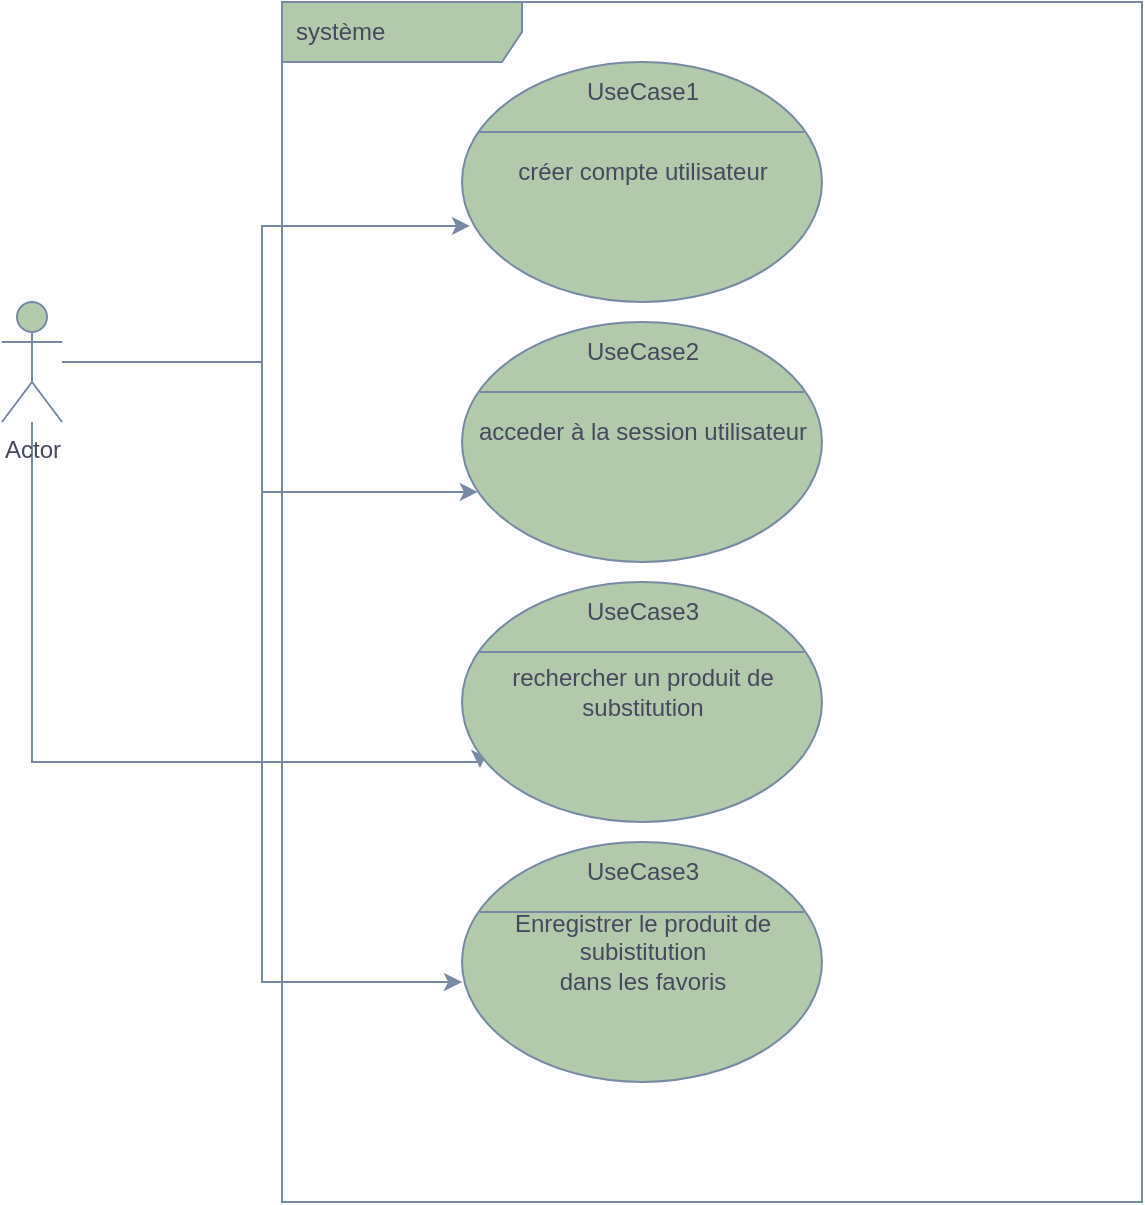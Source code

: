 <mxfile version="14.6.13" type="device"><diagram id="7hr--pV-zfui1qPvl0AS" name="Page-1"><mxGraphModel dx="1086" dy="626" grid="1" gridSize="10" guides="1" tooltips="1" connect="1" arrows="1" fold="1" page="1" pageScale="1" pageWidth="1169" pageHeight="827" math="0" shadow="0"><root><mxCell id="0"/><mxCell id="1" parent="0"/><mxCell id="8h25vgbDLwMS62Tocv56-24" style="edgeStyle=orthogonalEdgeStyle;rounded=0;orthogonalLoop=1;jettySize=auto;html=1;entryX=0.022;entryY=0.683;entryDx=0;entryDy=0;entryPerimeter=0;strokeColor=#788AA3;fontColor=#46495D;" parent="1" source="8h25vgbDLwMS62Tocv56-1" target="8h25vgbDLwMS62Tocv56-3" edge="1"><mxGeometry relative="1" as="geometry"/></mxCell><mxCell id="8h25vgbDLwMS62Tocv56-25" style="edgeStyle=orthogonalEdgeStyle;rounded=0;orthogonalLoop=1;jettySize=auto;html=1;entryX=0.044;entryY=0.708;entryDx=0;entryDy=0;entryPerimeter=0;strokeColor=#788AA3;fontColor=#46495D;" parent="1" source="8h25vgbDLwMS62Tocv56-1" target="8h25vgbDLwMS62Tocv56-8" edge="1"><mxGeometry relative="1" as="geometry"/></mxCell><mxCell id="8h25vgbDLwMS62Tocv56-28" style="edgeStyle=orthogonalEdgeStyle;rounded=0;orthogonalLoop=1;jettySize=auto;html=1;entryX=0.05;entryY=0.775;entryDx=0;entryDy=0;entryPerimeter=0;strokeColor=#788AA3;fontColor=#46495D;" parent="1" source="8h25vgbDLwMS62Tocv56-1" target="8h25vgbDLwMS62Tocv56-13" edge="1"><mxGeometry relative="1" as="geometry"><Array as="points"><mxPoint x="145" y="480"/><mxPoint x="369" y="480"/></Array></mxGeometry></mxCell><mxCell id="8h25vgbDLwMS62Tocv56-29" style="edgeStyle=orthogonalEdgeStyle;rounded=0;orthogonalLoop=1;jettySize=auto;html=1;entryX=0;entryY=1;entryDx=0;entryDy=0;strokeColor=#788AA3;fontColor=#46495D;" parent="1" source="8h25vgbDLwMS62Tocv56-1" target="8h25vgbDLwMS62Tocv56-22" edge="1"><mxGeometry relative="1" as="geometry"><Array as="points"><mxPoint x="260" y="280"/><mxPoint x="260" y="590"/></Array></mxGeometry></mxCell><mxCell id="8h25vgbDLwMS62Tocv56-1" value="Actor" style="shape=umlActor;verticalLabelPosition=bottom;verticalAlign=top;html=1;fillColor=#B2C9AB;strokeColor=#788AA3;fontColor=#46495D;" parent="1" vertex="1"><mxGeometry x="130" y="250" width="30" height="60" as="geometry"/></mxCell><mxCell id="8h25vgbDLwMS62Tocv56-2" value="système" style="shape=umlFrame;whiteSpace=wrap;html=1;width=120;height=30;boundedLbl=1;verticalAlign=middle;align=left;spacingLeft=5;fillColor=#B2C9AB;strokeColor=#788AA3;fontColor=#46495D;" parent="1" vertex="1"><mxGeometry x="270" y="100" width="430" height="600" as="geometry"/></mxCell><mxCell id="8h25vgbDLwMS62Tocv56-3" value="" style="shape=ellipse;container=1;horizontal=1;horizontalStack=0;resizeParent=1;resizeParentMax=0;resizeLast=0;html=1;dashed=0;collapsible=0;fillColor=#B2C9AB;strokeColor=#788AA3;fontColor=#46495D;" parent="1" vertex="1"><mxGeometry x="360" y="130" width="180" height="120" as="geometry"/></mxCell><mxCell id="8h25vgbDLwMS62Tocv56-4" value="UseCase1" style="html=1;strokeColor=none;fillColor=none;align=center;verticalAlign=middle;rotatable=0;fontColor=#46495D;" parent="8h25vgbDLwMS62Tocv56-3" vertex="1"><mxGeometry width="180" height="30" as="geometry"/></mxCell><mxCell id="8h25vgbDLwMS62Tocv56-5" value="" style="line;strokeWidth=1;fillColor=none;rotatable=0;labelPosition=right;points=[];portConstraint=eastwest;dashed=0;resizeWidth=1;strokeColor=#788AA3;fontColor=#46495D;" parent="8h25vgbDLwMS62Tocv56-3" vertex="1"><mxGeometry x="9" y="30" width="162" height="10" as="geometry"/></mxCell><mxCell id="8h25vgbDLwMS62Tocv56-6" value="créer compte utilisateur" style="text;html=1;align=center;verticalAlign=middle;rotatable=0;fontColor=#46495D;" parent="8h25vgbDLwMS62Tocv56-3" vertex="1"><mxGeometry y="40" width="180" height="30" as="geometry"/></mxCell><mxCell id="8h25vgbDLwMS62Tocv56-8" value="" style="shape=ellipse;container=1;horizontal=1;horizontalStack=0;resizeParent=1;resizeParentMax=0;resizeLast=0;html=1;dashed=0;collapsible=0;fillColor=#B2C9AB;strokeColor=#788AA3;fontColor=#46495D;" parent="1" vertex="1"><mxGeometry x="360" y="260" width="180" height="120" as="geometry"/></mxCell><mxCell id="8h25vgbDLwMS62Tocv56-9" value="UseCase2" style="html=1;strokeColor=none;fillColor=none;align=center;verticalAlign=middle;rotatable=0;fontColor=#46495D;" parent="8h25vgbDLwMS62Tocv56-8" vertex="1"><mxGeometry width="180" height="30" as="geometry"/></mxCell><mxCell id="8h25vgbDLwMS62Tocv56-10" value="" style="line;strokeWidth=1;fillColor=none;rotatable=0;labelPosition=right;points=[];portConstraint=eastwest;dashed=0;resizeWidth=1;strokeColor=#788AA3;fontColor=#46495D;" parent="8h25vgbDLwMS62Tocv56-8" vertex="1"><mxGeometry x="9" y="30" width="162" height="10" as="geometry"/></mxCell><mxCell id="8h25vgbDLwMS62Tocv56-11" value="acceder à la session utilisateur" style="text;html=1;align=center;verticalAlign=middle;rotatable=0;fontColor=#46495D;" parent="8h25vgbDLwMS62Tocv56-8" vertex="1"><mxGeometry y="40" width="180" height="30" as="geometry"/></mxCell><mxCell id="8h25vgbDLwMS62Tocv56-13" value="" style="shape=ellipse;container=1;horizontal=1;horizontalStack=0;resizeParent=1;resizeParentMax=0;resizeLast=0;html=1;dashed=0;collapsible=0;fillColor=#B2C9AB;strokeColor=#788AA3;fontColor=#46495D;" parent="1" vertex="1"><mxGeometry x="360" y="390" width="180" height="120" as="geometry"/></mxCell><mxCell id="8h25vgbDLwMS62Tocv56-14" value="UseCase3" style="html=1;strokeColor=none;fillColor=none;align=center;verticalAlign=middle;rotatable=0;fontColor=#46495D;" parent="8h25vgbDLwMS62Tocv56-13" vertex="1"><mxGeometry width="180" height="30" as="geometry"/></mxCell><mxCell id="8h25vgbDLwMS62Tocv56-15" value="" style="line;strokeWidth=1;fillColor=none;rotatable=0;labelPosition=right;points=[];portConstraint=eastwest;dashed=0;resizeWidth=1;strokeColor=#788AA3;fontColor=#46495D;" parent="8h25vgbDLwMS62Tocv56-13" vertex="1"><mxGeometry x="9" y="30" width="162" height="10" as="geometry"/></mxCell><mxCell id="8h25vgbDLwMS62Tocv56-16" value="rechercher un produit de &lt;br&gt;substitution" style="text;html=1;align=center;verticalAlign=middle;rotatable=0;fontColor=#46495D;" parent="8h25vgbDLwMS62Tocv56-13" vertex="1"><mxGeometry y="40" width="180" height="30" as="geometry"/></mxCell><mxCell id="8h25vgbDLwMS62Tocv56-19" value="" style="shape=ellipse;container=1;horizontal=1;horizontalStack=0;resizeParent=1;resizeParentMax=0;resizeLast=0;html=1;dashed=0;collapsible=0;fillColor=#B2C9AB;strokeColor=#788AA3;fontColor=#46495D;" parent="1" vertex="1"><mxGeometry x="360" y="520" width="180" height="120" as="geometry"/></mxCell><mxCell id="8h25vgbDLwMS62Tocv56-20" value="UseCase3" style="html=1;strokeColor=none;fillColor=none;align=center;verticalAlign=middle;rotatable=0;fontColor=#46495D;" parent="8h25vgbDLwMS62Tocv56-19" vertex="1"><mxGeometry width="180" height="30" as="geometry"/></mxCell><mxCell id="8h25vgbDLwMS62Tocv56-21" value="" style="line;strokeWidth=1;fillColor=none;rotatable=0;labelPosition=right;points=[];portConstraint=eastwest;dashed=0;resizeWidth=1;strokeColor=#788AA3;fontColor=#46495D;" parent="8h25vgbDLwMS62Tocv56-19" vertex="1"><mxGeometry x="9" y="30" width="162" height="10" as="geometry"/></mxCell><mxCell id="8h25vgbDLwMS62Tocv56-22" value="Enregistrer le produit de &lt;br&gt;subistitution &lt;br&gt;dans les favoris" style="text;html=1;align=center;verticalAlign=middle;rotatable=0;fontColor=#46495D;" parent="8h25vgbDLwMS62Tocv56-19" vertex="1"><mxGeometry y="40" width="180" height="30" as="geometry"/></mxCell></root></mxGraphModel></diagram></mxfile>